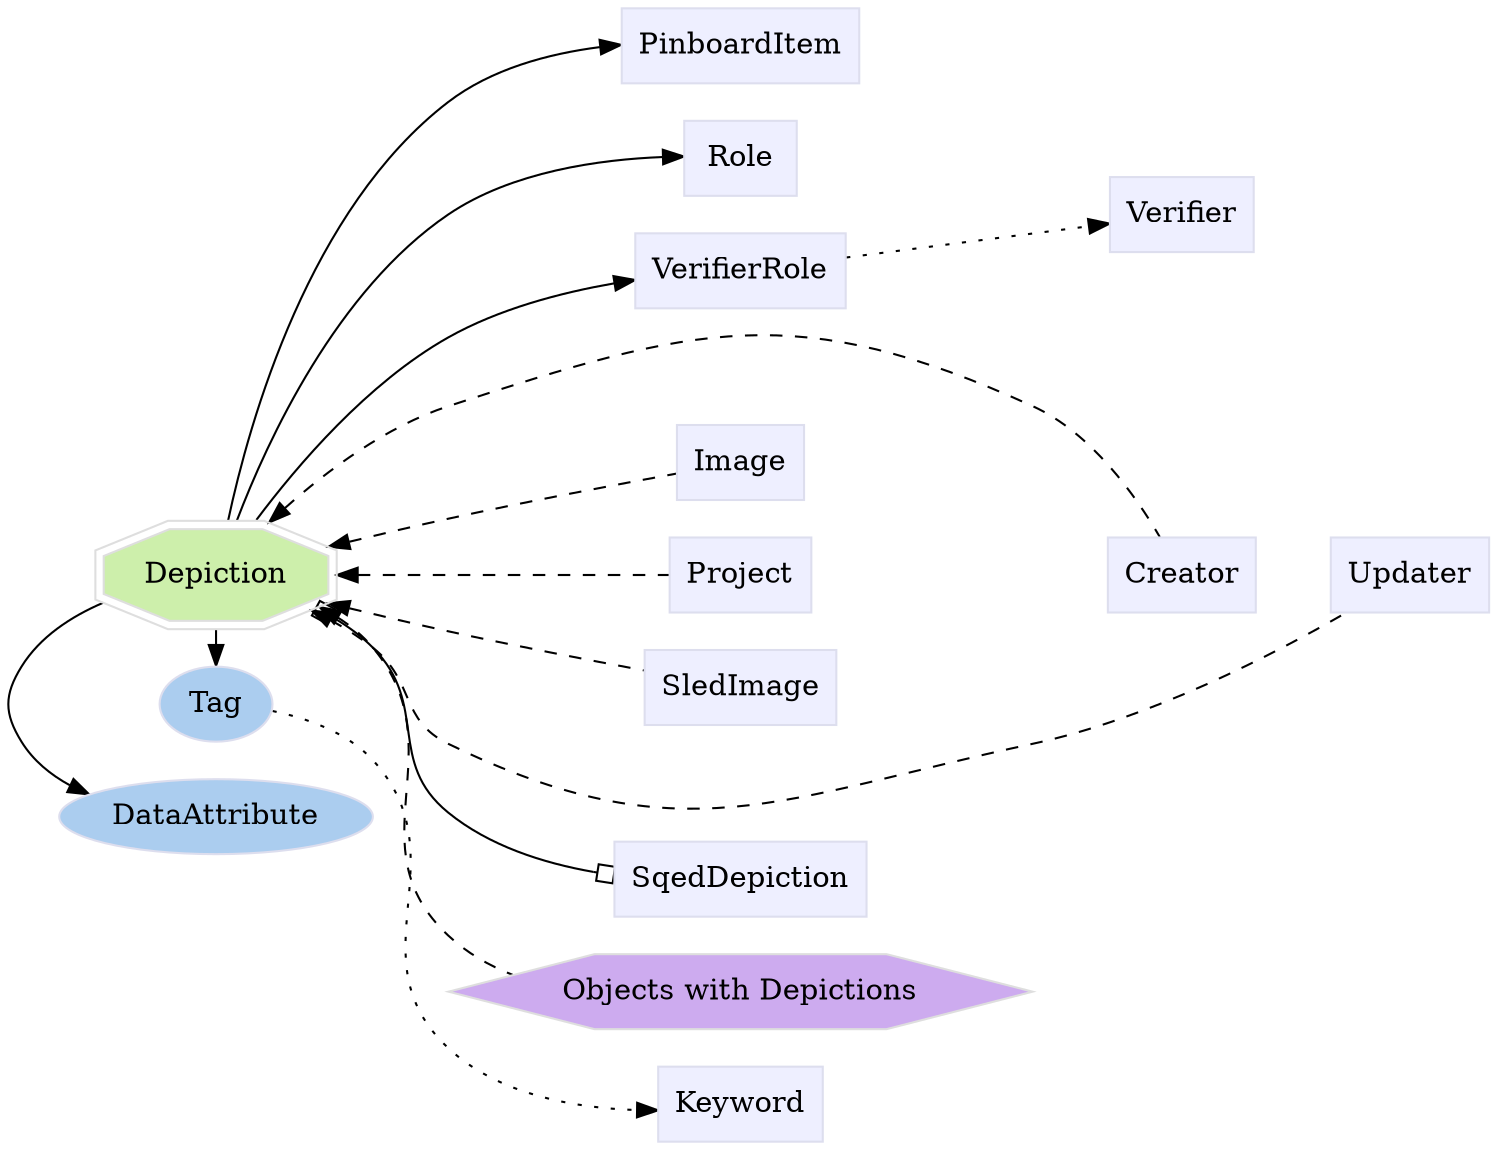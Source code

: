 digraph Depiction {
	graph [bb="0,0,589.72,544",
		label="",
		outputorder=edgesfirst,
		rankdir=LR
	];
	node [label="\N"];
	subgraph annotator_cluster {
		graph [rank=min];
		Depiction	[color="#dedede",
			fillcolor="#cdefab",
			group=target,
			height=0.61111,
			href="/develop/Data/models.html#depiction",
			label=Depiction,
			pos="83.428,272",
			shape=doubleoctagon,
			style=filled,
			target=_top,
			width=1.479];
		DataAttribute	[color="#dddeee",
			fillcolor="#abcdef",
			group=annotator,
			height=0.5,
			href="/develop/Data/models.html#data-attribute",
			label=DataAttribute,
			pos="83.428,160",
			shape=oval,
			style=filled,
			target=_top,
			width=1.6429];
		Tag	[color="#dddeee",
			fillcolor="#abcdef",
			group=annotator,
			height=0.5,
			href="/develop/Data/models.html#tag",
			label=Tag,
			pos="83.428,214",
			shape=oval,
			style=filled,
			target=_top,
			width=0.75];
	}
	subgraph core {
	}
	subgraph supporting {
		Keyword	[color="#dddeee",
			fillcolor="#eeefff",
			group=supporting,
			height=0.5,
			href="/develop/Data/models.html#keyword",
			label=Keyword,
			pos="289.65,18",
			shape=box,
			style=filled,
			target=_top,
			width=0.93056];
		PinboardItem	[color="#dddeee",
			fillcolor="#eeefff",
			group=supporting,
			height=0.5,
			href="/develop/Data/models.html#pinboard-item",
			label=PinboardItem,
			pos="289.65,526",
			shape=box,
			style=filled,
			target=_top,
			width=1.2639];
		Role	[color="#dddeee",
			fillcolor="#eeefff",
			group=supporting,
			height=0.5,
			href="/develop/Data/models.html#role",
			label=Role,
			pos="289.65,472",
			shape=box,
			style=filled,
			target=_top,
			width=0.75];
		VerifierRole	[color="#dddeee",
			fillcolor="#eeefff",
			group=supporting,
			height=0.5,
			href="/develop/Data/models.html#verifier-role",
			label=VerifierRole,
			pos="289.65,418",
			shape=box,
			style=filled,
			target=_top,
			width=1.1528];
		Verifier	[color="#dddeee",
			fillcolor="#eeefff",
			group=supporting,
			height=0.5,
			href="/develop/Data/models.html#verifier",
			label=Verifier,
			pos="465.22,445",
			shape=box,
			style=filled,
			target=_top,
			width=0.79167];
		Creator	[color="#dddeee",
			fillcolor="#eeefff",
			group=supporting,
			height=0.5,
			href="/develop/Data/models.html#creator",
			label=Creator,
			pos="465.22,272",
			shape=box,
			style=filled,
			target=_top,
			width=0.79167];
		Image	[color="#dddeee",
			fillcolor="#eeefff",
			group=supporting,
			height=0.5,
			href="/develop/Data/models.html#image",
			label=Image,
			pos="289.65,326",
			shape=box,
			style=filled,
			target=_top,
			width=0.75];
		Project	[color="#dddeee",
			fillcolor="#eeefff",
			group=supporting,
			height=0.5,
			href="/develop/Data/models.html#project",
			label=Project,
			pos="289.65,272",
			shape=box,
			style=filled,
			target=_top,
			width=0.76389];
		SledImage	[color="#dddeee",
			fillcolor="#eeefff",
			group=supporting,
			height=0.5,
			href="/develop/Data/models.html#sled-image",
			label=SledImage,
			pos="289.65,218",
			shape=box,
			style=filled,
			target=_top,
			width=1.0417];
		Updater	[color="#dddeee",
			fillcolor="#eeefff",
			group=supporting,
			height=0.5,
			href="/develop/Data/models.html#updater",
			label=Updater,
			pos="559.72,272",
			shape=box,
			style=filled,
			target=_top,
			width=0.83333];
		SqedDepiction	[color="#dddeee",
			fillcolor="#eeefff",
			group=supporting,
			height=0.5,
			href="/develop/Data/models.html#sqed-depiction",
			label=SqedDepiction,
			pos="289.65,126",
			shape=box,
			style=filled,
			target=_top,
			width=1.3472];
	}
	Depiction -> DataAttribute	[pos="e,37.409,171.33 38.294,258.58 25.746,252.55 13.572,243.99 6.2837,232 -2.0278,218.33 -2.128,209.61 6.2837,196 11.587,187.42 19.546,\
180.86 28.367,175.84"];
	Depiction -> Tag	[pos="e,83.428,232.12 83.428,249.88 83.428,247.38 83.428,244.89 83.428,242.39"];
	Depiction -> PinboardItem	[pos="e,243.9,524.29 87.01,294.24 93.529,339.88 114.95,444.41 178.57,499 193.9,512.15 214.62,519.09 233.95,522.7"];
	Depiction -> Role	[pos="e,262.51,471.43 90.134,294.13 100.89,331.25 127.79,405.87 178.57,445 199.66,461.25 229.2,467.86 252.37,470.49"];
	Depiction -> VerifierRole	[pos="e,248,412.18 97.1,294.29 112.91,320.12 142.33,362.17 178.57,386 196.35,397.69 218.49,405.2 238.23,409.98"];
	Depiction -> Creator	[dir=back,
		pos="s,101.87,294.07 108.78,301.78 126.05,320.41 150.98,342.76 178.57,353 271.14,387.34 311.94,396.21 400.72,353 427.39,340.02 446.17,\
309.81 456.08,290.18",
		style=dashed];
	Depiction -> Image	[dir=back,
		pos="s,129.34,285.27 139.04,288.05 151.98,291.74 165.74,295.59 178.57,299 207.1,306.59 239.98,314.55 262.33,319.85",
		style=dashed];
	Depiction -> Project	[dir=back,
		pos="s,136.75,272 146.87,272 185.46,272 233.01,272 262.06,272",
		style=dashed];
	Depiction -> SledImage	[dir=back,
		pos="s,129.34,258.73 139.04,255.95 151.98,252.26 165.74,248.41 178.57,245 202.91,238.53 230.43,231.78 251.86,226.65",
		style=dashed];
	Depiction -> Updater	[dir=back,
		pos="s,120.84,255.89 129.71,250.58 134.25,247.64 138.64,244.44 142.57,241 163.19,222.98 154.2,203.48 178.57,191 266.45,145.99 304.74,\
167.83 400.72,191 450.91,203.12 503.06,234.05 533.12,254",
		style=dashed];
	Depiction -> SqedDepiction	[arrowhead=obox,
		arrowtail=obox,
		dir=both,
		pos="s,122.71,256.36 e,240.88,130.66 131.35,250.79 135.43,247.85 139.26,244.59 142.57,241 169.84,211.45 148.4,184.58 178.57,158 193.13,\
145.18 212.56,137.48 231.04,132.86"];
	"Objects with Depictions"	[color="#dedede",
		fillcolor="#cdabef",
		group=polymorphic,
		height=0.5,
		href="/develop/Data/models.html#objects with depiction",
		label="Objects with Depictions",
		pos="289.65,72",
		shape=hexagon,
		style=filled,
		target=_top,
		width=3.0853];
	Depiction -> "Objects with Depictions"	[dir=back,
		pos="s,123.79,256.85 132.14,251.19 136.03,248.18 139.6,244.8 142.57,241 182.73,189.75 132.36,144.86 178.57,99 186.53,91.1 196.41,85.38 \
206.95,81.26",
		style=dashed];
	Tag -> Keyword	[pos="e,255.93,17.492 109.01,207.94 120.74,203.86 134.05,197.28 142.57,187 184.13,136.88 132.36,90.859 178.57,45 196.14,27.573 223,20.752 \
245.79,18.322",
		style=dotted];
	Role -> Verifier	[pos="e,436.46,449.32 317.01,467.9 346.1,463.37 393.19,456.05 426.25,450.91",
		style=invis];
	VerifierRole -> Verifier	[pos="e,436.5,440.69 331.34,424.33 360.04,428.79 398.21,434.73 426.28,439.1",
		style=dotted];
	Creator -> Updater	[pos="e,529.55,272 493.72,272 501.75,272 510.68,272 519.29,272",
		style=invis];
	Project -> Creator	[pos="e,436.59,272 317.39,272 346.56,272 393.49,272 426.43,272",
		style=invis];
}
